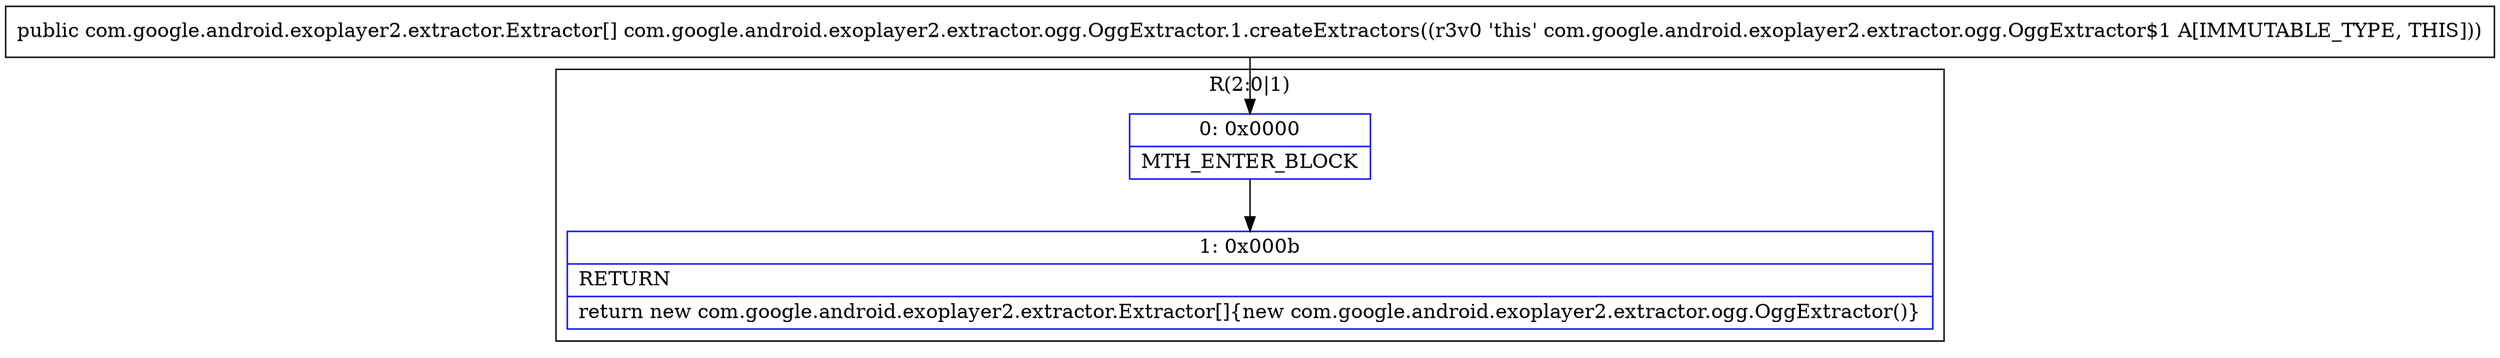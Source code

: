 digraph "CFG forcom.google.android.exoplayer2.extractor.ogg.OggExtractor.1.createExtractors()[Lcom\/google\/android\/exoplayer2\/extractor\/Extractor;" {
subgraph cluster_Region_835405230 {
label = "R(2:0|1)";
node [shape=record,color=blue];
Node_0 [shape=record,label="{0\:\ 0x0000|MTH_ENTER_BLOCK\l}"];
Node_1 [shape=record,label="{1\:\ 0x000b|RETURN\l|return new com.google.android.exoplayer2.extractor.Extractor[]\{new com.google.android.exoplayer2.extractor.ogg.OggExtractor()\}\l}"];
}
MethodNode[shape=record,label="{public com.google.android.exoplayer2.extractor.Extractor[] com.google.android.exoplayer2.extractor.ogg.OggExtractor.1.createExtractors((r3v0 'this' com.google.android.exoplayer2.extractor.ogg.OggExtractor$1 A[IMMUTABLE_TYPE, THIS])) }"];
MethodNode -> Node_0;
Node_0 -> Node_1;
}

